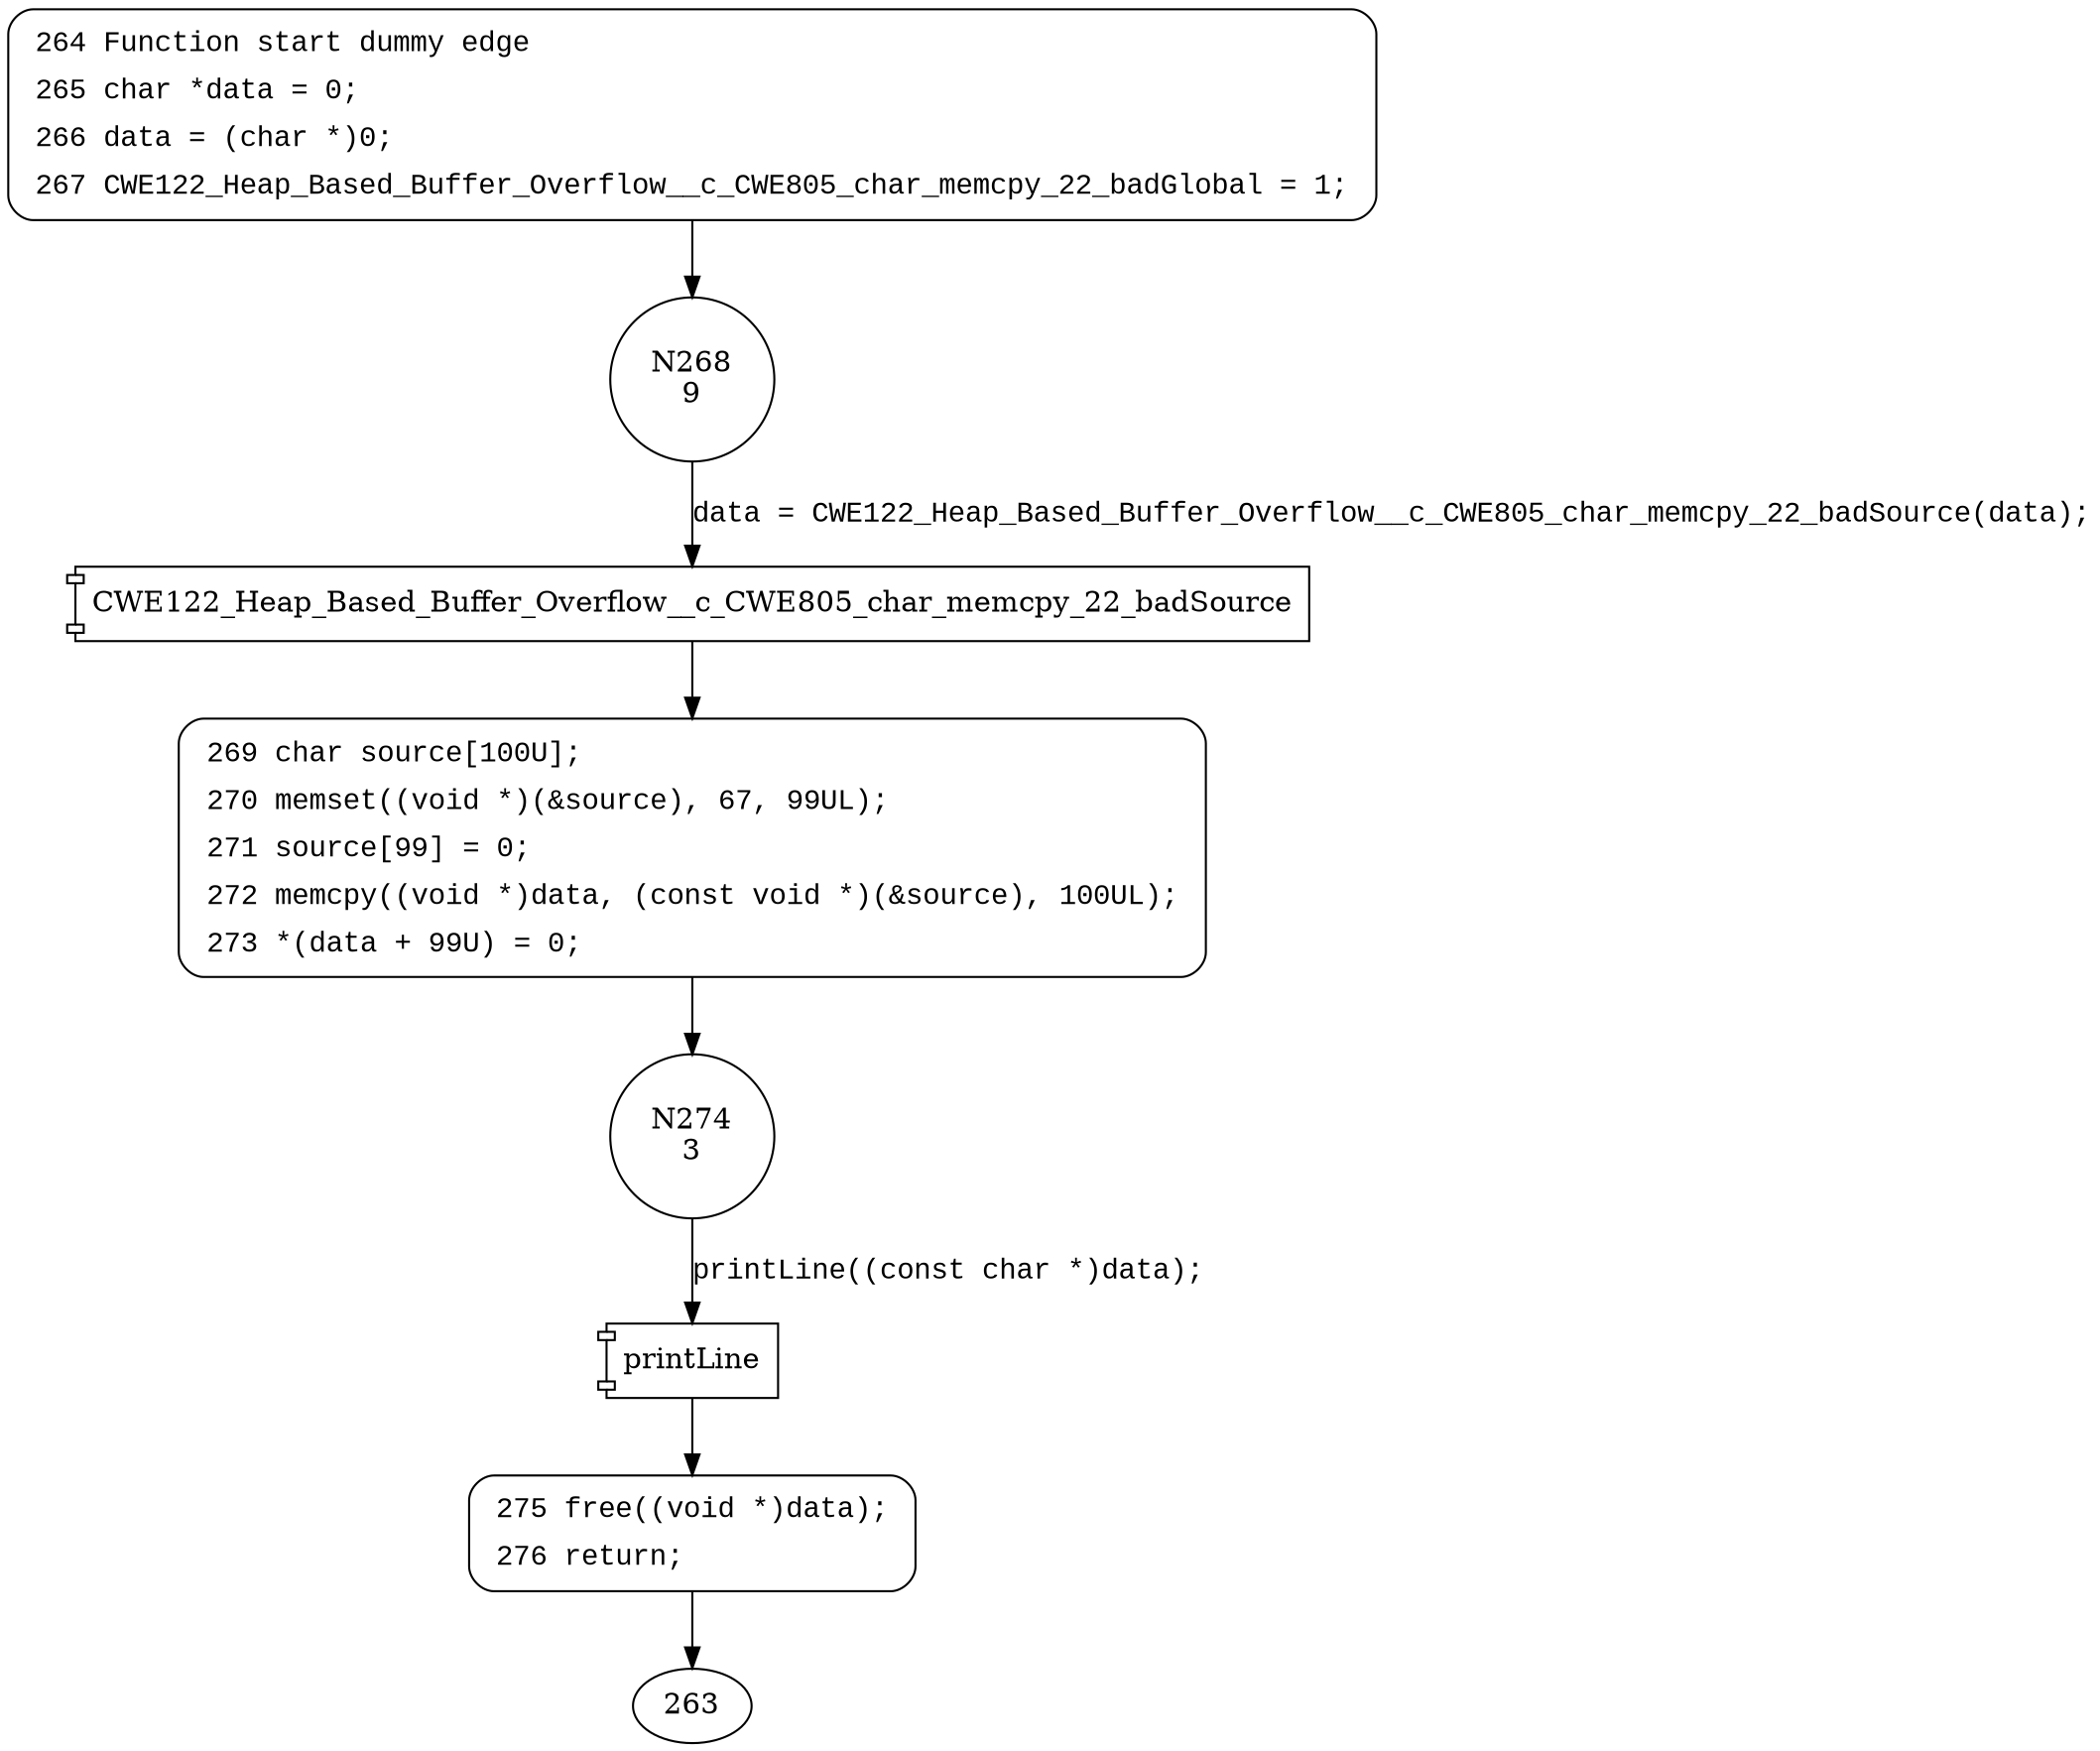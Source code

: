 digraph CWE122_Heap_Based_Buffer_Overflow__c_CWE805_char_memcpy_22_bad {
268 [shape="circle" label="N268\n9"]
269 [shape="circle" label="N269\n8"]
274 [shape="circle" label="N274\n3"]
275 [shape="circle" label="N275\n2"]
264 [style="filled,bold" penwidth="1" fillcolor="white" fontname="Courier New" shape="Mrecord" label=<<table border="0" cellborder="0" cellpadding="3" bgcolor="white"><tr><td align="right">264</td><td align="left">Function start dummy edge</td></tr><tr><td align="right">265</td><td align="left">char *data = 0;</td></tr><tr><td align="right">266</td><td align="left">data = (char *)0;</td></tr><tr><td align="right">267</td><td align="left">CWE122_Heap_Based_Buffer_Overflow__c_CWE805_char_memcpy_22_badGlobal = 1;</td></tr></table>>]
264 -> 268[label=""]
269 [style="filled,bold" penwidth="1" fillcolor="white" fontname="Courier New" shape="Mrecord" label=<<table border="0" cellborder="0" cellpadding="3" bgcolor="white"><tr><td align="right">269</td><td align="left">char source[100U];</td></tr><tr><td align="right">270</td><td align="left">memset((void *)(&amp;source), 67, 99UL);</td></tr><tr><td align="right">271</td><td align="left">source[99] = 0;</td></tr><tr><td align="right">272</td><td align="left">memcpy((void *)data, (const void *)(&amp;source), 100UL);</td></tr><tr><td align="right">273</td><td align="left">*(data + 99U) = 0;</td></tr></table>>]
269 -> 274[label=""]
275 [style="filled,bold" penwidth="1" fillcolor="white" fontname="Courier New" shape="Mrecord" label=<<table border="0" cellborder="0" cellpadding="3" bgcolor="white"><tr><td align="right">275</td><td align="left">free((void *)data);</td></tr><tr><td align="right">276</td><td align="left">return;</td></tr></table>>]
275 -> 263[label=""]
100021 [shape="component" label="CWE122_Heap_Based_Buffer_Overflow__c_CWE805_char_memcpy_22_badSource"]
268 -> 100021 [label="data = CWE122_Heap_Based_Buffer_Overflow__c_CWE805_char_memcpy_22_badSource(data);" fontname="Courier New"]
100021 -> 269 [label="" fontname="Courier New"]
100022 [shape="component" label="printLine"]
274 -> 100022 [label="printLine((const char *)data);" fontname="Courier New"]
100022 -> 275 [label="" fontname="Courier New"]
}